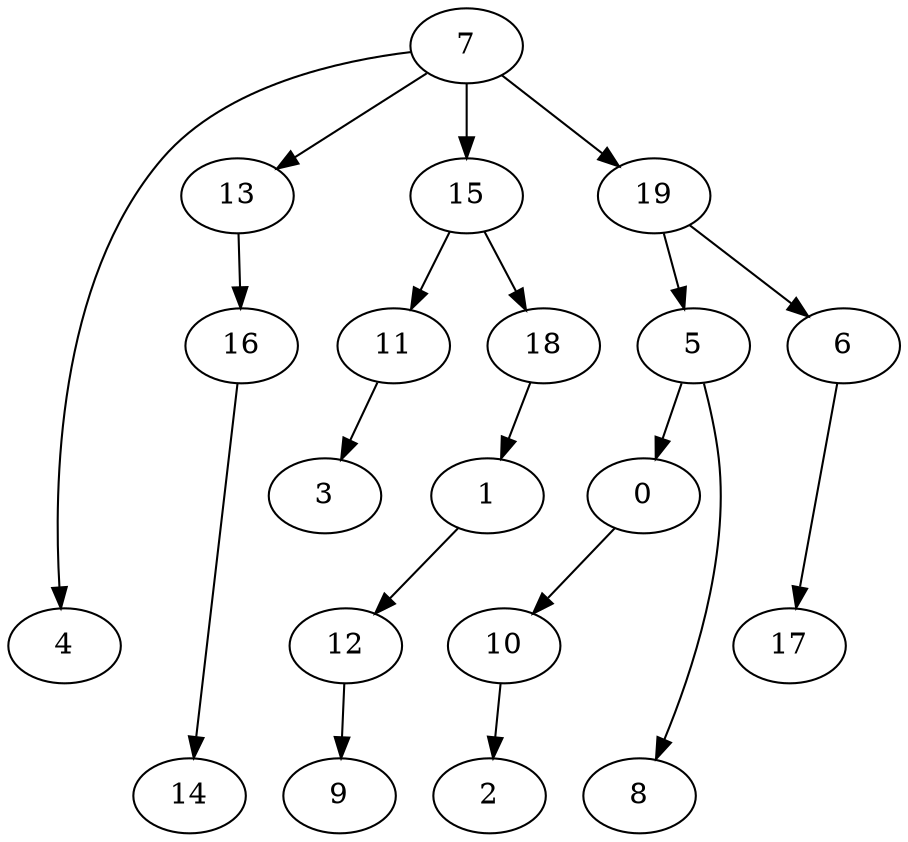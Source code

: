 digraph G {
    0;
    10;
    2;
    1;
    12;
    9;
    5;
    8;
    6;
    17;
    7;
    4;
    13;
    15;
    19;
    16;
    11;
    18;
    3;
    14;
    0 -> 10 [weight=0];
    10 -> 2 [weight=0];
    1 -> 12 [weight=0];
    12 -> 9 [weight=0];
    5 -> 0 [weight=0];
    5 -> 8 [weight=0];
    6 -> 17 [weight=0];
    7 -> 4 [weight=0];
    7 -> 13 [weight=0];
    7 -> 15 [weight=1];
    7 -> 19 [weight=0];
    13 -> 16 [weight=0];
    15 -> 11 [weight=0];
    15 -> 18 [weight=0];
    19 -> 5 [weight=0];
    19 -> 6 [weight=0];
    16 -> 14 [weight=0];
    11 -> 3 [weight=0];
    18 -> 1 [weight=0];
}
